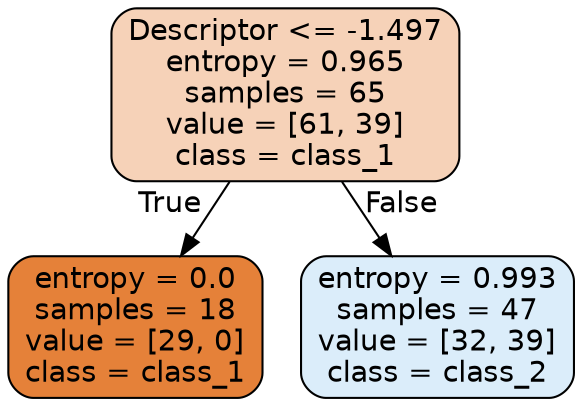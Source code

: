 digraph Tree {
node [shape=box, style="filled, rounded", color="black", fontname="helvetica"] ;
edge [fontname="helvetica"] ;
0 [label="Descriptor <= -1.497\nentropy = 0.965\nsamples = 65\nvalue = [61, 39]\nclass = class_1", fillcolor="#f6d2b8"] ;
1 [label="entropy = 0.0\nsamples = 18\nvalue = [29, 0]\nclass = class_1", fillcolor="#e58139"] ;
0 -> 1 [labeldistance=2.5, labelangle=45, headlabel="True"] ;
2 [label="entropy = 0.993\nsamples = 47\nvalue = [32, 39]\nclass = class_2", fillcolor="#dbedfa"] ;
0 -> 2 [labeldistance=2.5, labelangle=-45, headlabel="False"] ;
}